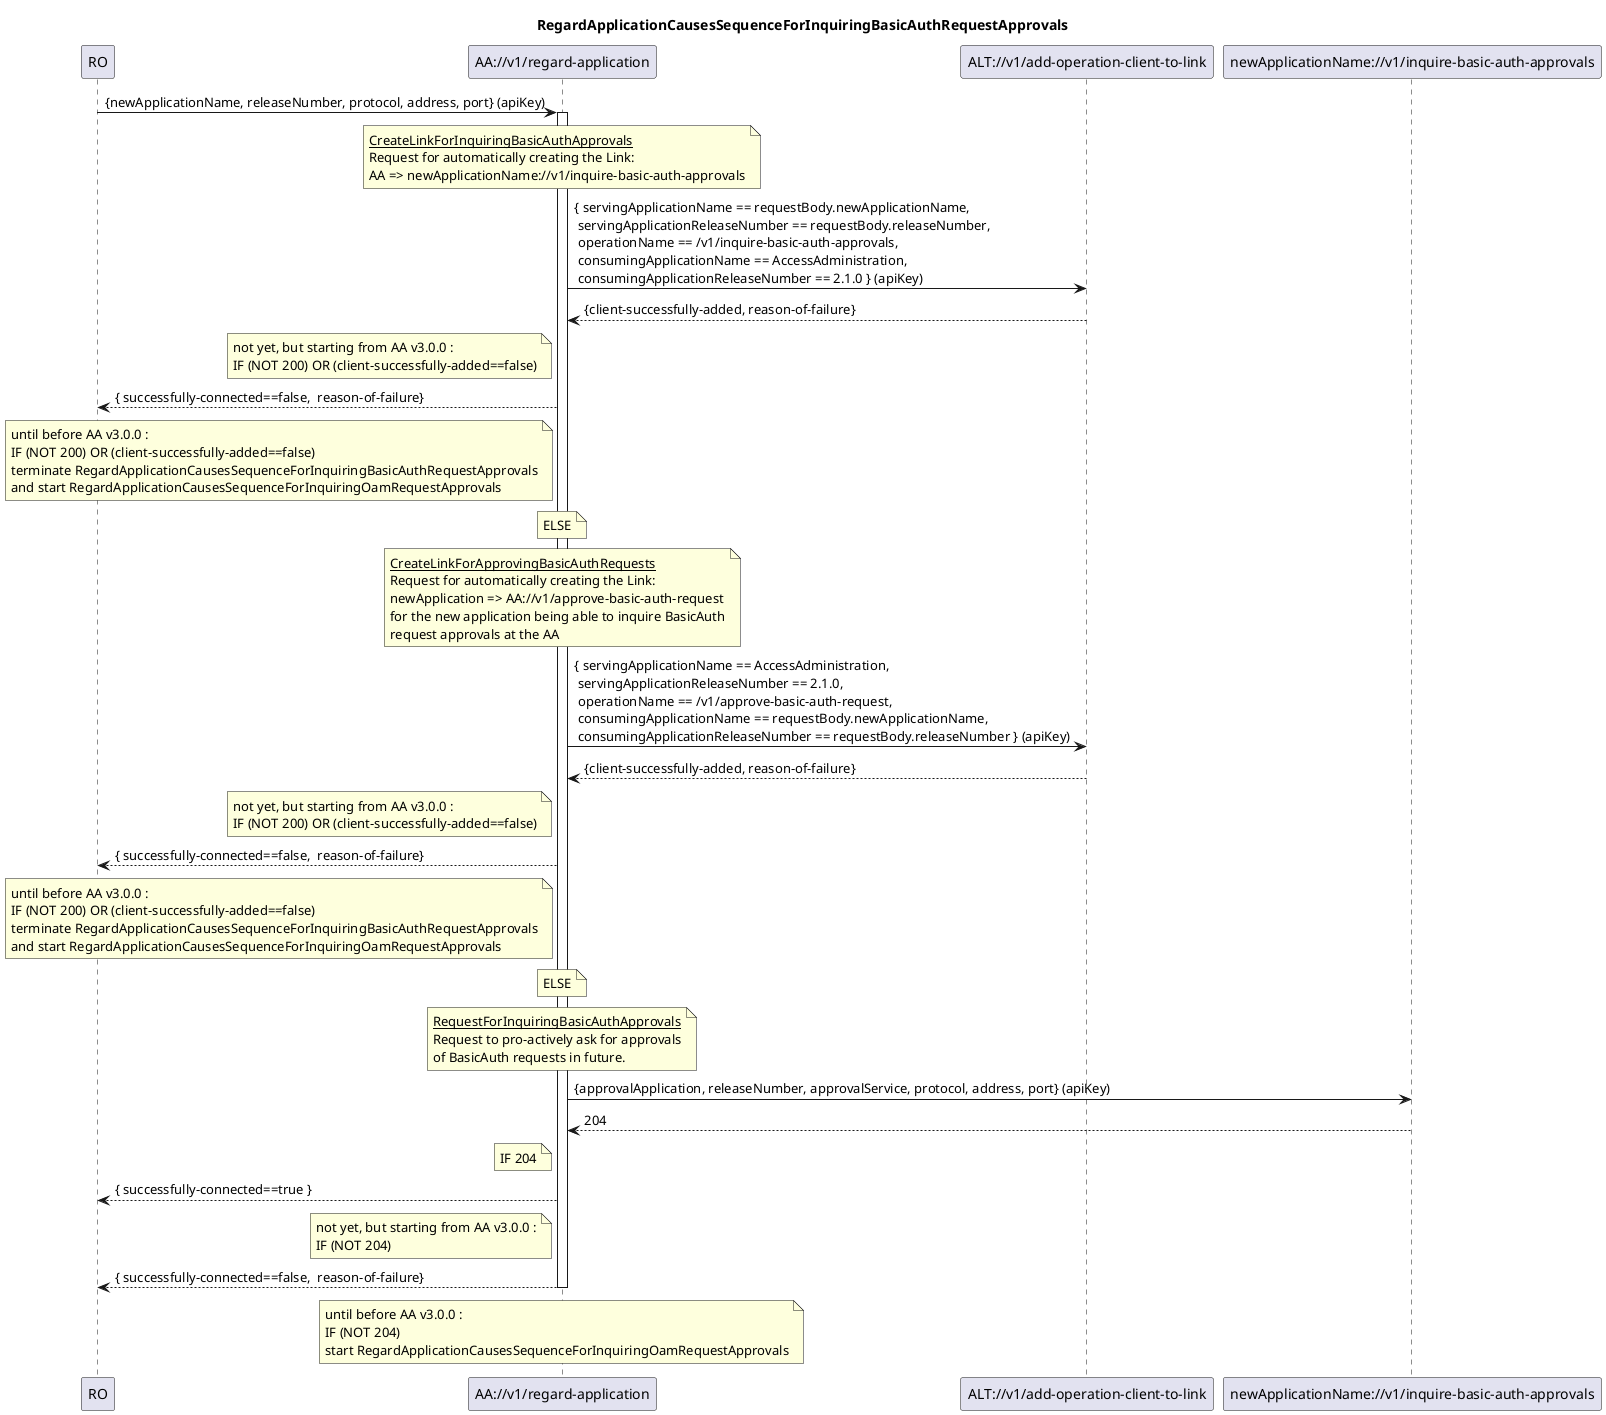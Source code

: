 @startuml is001_regardApplicationCausesBasicAuthSequence
skinparam responseMessageBelowArrow true

title
RegardApplicationCausesSequenceForInquiringBasicAuthRequestApprovals
end title

participant "RO" as ro
participant "AA://v1/regard-application" as aa
participant "ALT://v1/add-operation-client-to-link" as alt
participant "newApplicationName://v1/inquire-basic-auth-approvals" as newApplicationFuture

ro -> aa : {newApplicationName, releaseNumber, protocol, address, port} (apiKey)
activate aa

note over aa
<u>CreateLinkForInquiringBasicAuthApprovals</u>
Request for automatically creating the Link:
AA => newApplicationName://v1/inquire-basic-auth-approvals
end note
aa -> alt : { servingApplicationName == requestBody.newApplicationName,\n servingApplicationReleaseNumber == requestBody.releaseNumber,\n operationName == /v1/inquire-basic-auth-approvals,\n consumingApplicationName == AccessAdministration,\n consumingApplicationReleaseNumber == 2.1.0 } (apiKey)
alt --> aa : {client-successfully-added, reason-of-failure}

note left aa
not yet, but starting from AA v3.0.0 :
IF (NOT 200) OR (client-successfully-added==false)
end note
aa --> ro : { successfully-connected==false,  reason-of-failure}

note left aa
until before AA v3.0.0 :
IF (NOT 200) OR (client-successfully-added==false)
terminate RegardApplicationCausesSequenceForInquiringBasicAuthRequestApprovals
and start RegardApplicationCausesSequenceForInquiringOamRequestApprovals
end note

note over aa
ELSE
end note

note over aa
<u>CreateLinkForApprovingBasicAuthRequests</u>
Request for automatically creating the Link:
newApplication => AA://v1/approve-basic-auth-request
for the new application being able to inquire BasicAuth
request approvals at the AA
end note
aa -> alt : { servingApplicationName == AccessAdministration,\n servingApplicationReleaseNumber == 2.1.0,\n operationName == /v1/approve-basic-auth-request,\n consumingApplicationName == requestBody.newApplicationName,\n consumingApplicationReleaseNumber == requestBody.releaseNumber } (apiKey)
alt --> aa : {client-successfully-added, reason-of-failure}

note left aa
not yet, but starting from AA v3.0.0 :
IF (NOT 200) OR (client-successfully-added==false)
end note
aa --> ro : { successfully-connected==false,  reason-of-failure}

note left aa
until before AA v3.0.0 :
IF (NOT 200) OR (client-successfully-added==false)
terminate RegardApplicationCausesSequenceForInquiringBasicAuthRequestApprovals
and start RegardApplicationCausesSequenceForInquiringOamRequestApprovals
end note

note over aa
ELSE
end note

note over aa
<u>RequestForInquiringBasicAuthApprovals</u>
Request to pro-actively ask for approvals
of BasicAuth requests in future.
end note
aa -> newApplicationFuture : {approvalApplication, releaseNumber, approvalService, protocol, address, port} (apiKey)
newApplicationFuture --> aa : 204

note left aa
IF 204
end note
aa --> ro : { successfully-connected==true }

note left aa
not yet, but starting from AA v3.0.0 :
IF (NOT 204)
end note
aa --> ro : { successfully-connected==false,  reason-of-failure}

deactivate aa

note over aa
until before AA v3.0.0 :
IF (NOT 204)
start RegardApplicationCausesSequenceForInquiringOamRequestApprovals
end note

@enduml